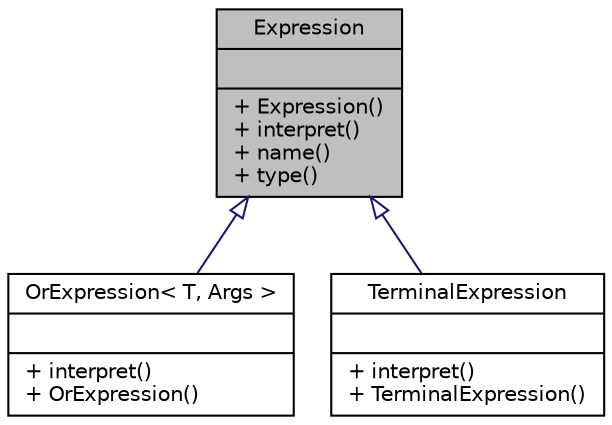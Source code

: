 digraph "Expression"
{
 // INTERACTIVE_SVG=YES
  edge [fontname="Helvetica",fontsize="10",labelfontname="Helvetica",labelfontsize="10"];
  node [fontname="Helvetica",fontsize="10",shape=record];
  Node1 [label="{Expression\n||+ Expression()\l+ interpret()\l+ name()\l+ type()\l}",height=0.2,width=0.4,color="black", fillcolor="grey75", style="filled" fontcolor="black"];
  Node1 -> Node2 [dir="back",color="midnightblue",fontsize="10",style="solid",arrowtail="onormal",fontname="Helvetica"];
  Node2 [label="{OrExpression\< T, Args \>\n||+ interpret()\l+ OrExpression()\l}",height=0.2,width=0.4,color="black", fillcolor="white", style="filled",URL="$class_or_expression.html"];
  Node1 -> Node3 [dir="back",color="midnightblue",fontsize="10",style="solid",arrowtail="onormal",fontname="Helvetica"];
  Node3 [label="{TerminalExpression\n||+ interpret()\l+ TerminalExpression()\l}",height=0.2,width=0.4,color="black", fillcolor="white", style="filled",URL="$class_terminal_expression.html"];
}
